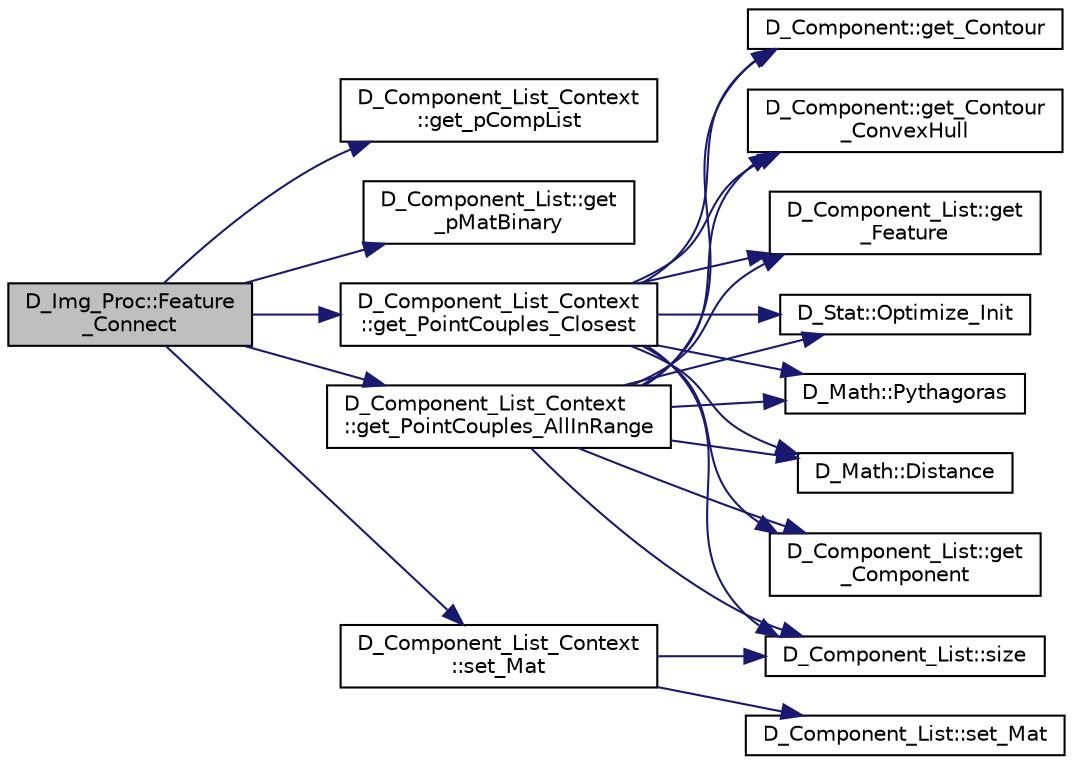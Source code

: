 digraph "D_Img_Proc::Feature_Connect"
{
 // LATEX_PDF_SIZE
  edge [fontname="Helvetica",fontsize="10",labelfontname="Helvetica",labelfontsize="10"];
  node [fontname="Helvetica",fontsize="10",shape=record];
  rankdir="LR";
  Node1 [label="D_Img_Proc::Feature\l_Connect",height=0.2,width=0.4,color="black", fillcolor="grey75", style="filled", fontcolor="black",tooltip=" "];
  Node1 -> Node2 [color="midnightblue",fontsize="10",style="solid",fontname="Helvetica"];
  Node2 [label="D_Component_List_Context\l::get_pCompList",height=0.2,width=0.4,color="black", fillcolor="white", style="filled",URL="$class_d___component___list___context.html#ae5363383c10e7cbb767d9bc0ef26f019",tooltip=" "];
  Node1 -> Node3 [color="midnightblue",fontsize="10",style="solid",fontname="Helvetica"];
  Node3 [label="D_Component_List::get\l_pMatBinary",height=0.2,width=0.4,color="black", fillcolor="white", style="filled",URL="$class_d___component___list.html#a92e89eac20d1e705f3b848110d8ebea3",tooltip=" "];
  Node1 -> Node4 [color="midnightblue",fontsize="10",style="solid",fontname="Helvetica"];
  Node4 [label="D_Component_List_Context\l::get_PointCouples_AllInRange",height=0.2,width=0.4,color="black", fillcolor="white", style="filled",URL="$class_d___component___list___context.html#aa2693a797d2a71aa8501356f415167f3",tooltip=" "];
  Node4 -> Node5 [color="midnightblue",fontsize="10",style="solid",fontname="Helvetica"];
  Node5 [label="D_Math::Distance",height=0.2,width=0.4,color="black", fillcolor="white", style="filled",URL="$class_d___math.html#ad0ba92bd6d2062cf8297b14054a6da6a",tooltip=" "];
  Node4 -> Node6 [color="midnightblue",fontsize="10",style="solid",fontname="Helvetica"];
  Node6 [label="D_Component_List::get\l_Component",height=0.2,width=0.4,color="black", fillcolor="white", style="filled",URL="$class_d___component___list.html#a3b4a2ca95e800d37848edb76c18dc9cc",tooltip=" "];
  Node4 -> Node7 [color="midnightblue",fontsize="10",style="solid",fontname="Helvetica"];
  Node7 [label="D_Component::get_Contour",height=0.2,width=0.4,color="black", fillcolor="white", style="filled",URL="$class_d___component.html#af4d590e6a8f8cffb349b2726ab69125a",tooltip=" "];
  Node4 -> Node8 [color="midnightblue",fontsize="10",style="solid",fontname="Helvetica"];
  Node8 [label="D_Component::get_Contour\l_ConvexHull",height=0.2,width=0.4,color="black", fillcolor="white", style="filled",URL="$class_d___component.html#af0ecbc4d02f46e7be83664896eeb4f87",tooltip=" "];
  Node4 -> Node9 [color="midnightblue",fontsize="10",style="solid",fontname="Helvetica"];
  Node9 [label="D_Component_List::get\l_Feature",height=0.2,width=0.4,color="black", fillcolor="white", style="filled",URL="$class_d___component___list.html#ac2d0aaf98eaa50836b2b4f9e3b7097f2",tooltip=" "];
  Node4 -> Node10 [color="midnightblue",fontsize="10",style="solid",fontname="Helvetica"];
  Node10 [label="D_Stat::Optimize_Init",height=0.2,width=0.4,color="black", fillcolor="white", style="filled",URL="$class_d___stat.html#aab9e0ac401ae70feb35acfaf42144e4e",tooltip=" "];
  Node4 -> Node11 [color="midnightblue",fontsize="10",style="solid",fontname="Helvetica"];
  Node11 [label="D_Math::Pythagoras",height=0.2,width=0.4,color="black", fillcolor="white", style="filled",URL="$class_d___math.html#ab371dcece8b3a078f250e0f9d2ff5cf5",tooltip=" "];
  Node4 -> Node12 [color="midnightblue",fontsize="10",style="solid",fontname="Helvetica"];
  Node12 [label="D_Component_List::size",height=0.2,width=0.4,color="black", fillcolor="white", style="filled",URL="$class_d___component___list.html#a39d1b2ce304399503e229f83e3f4e6f4",tooltip=" "];
  Node1 -> Node13 [color="midnightblue",fontsize="10",style="solid",fontname="Helvetica"];
  Node13 [label="D_Component_List_Context\l::get_PointCouples_Closest",height=0.2,width=0.4,color="black", fillcolor="white", style="filled",URL="$class_d___component___list___context.html#a80b1d0a6ca9b54f30ef65db5d8b75e2d",tooltip=" "];
  Node13 -> Node5 [color="midnightblue",fontsize="10",style="solid",fontname="Helvetica"];
  Node13 -> Node6 [color="midnightblue",fontsize="10",style="solid",fontname="Helvetica"];
  Node13 -> Node7 [color="midnightblue",fontsize="10",style="solid",fontname="Helvetica"];
  Node13 -> Node8 [color="midnightblue",fontsize="10",style="solid",fontname="Helvetica"];
  Node13 -> Node9 [color="midnightblue",fontsize="10",style="solid",fontname="Helvetica"];
  Node13 -> Node10 [color="midnightblue",fontsize="10",style="solid",fontname="Helvetica"];
  Node13 -> Node11 [color="midnightblue",fontsize="10",style="solid",fontname="Helvetica"];
  Node13 -> Node12 [color="midnightblue",fontsize="10",style="solid",fontname="Helvetica"];
  Node1 -> Node14 [color="midnightblue",fontsize="10",style="solid",fontname="Helvetica"];
  Node14 [label="D_Component_List_Context\l::set_Mat",height=0.2,width=0.4,color="black", fillcolor="white", style="filled",URL="$class_d___component___list___context.html#a4d54b3e813aa6cc5686cca65b7fed6ca",tooltip=" "];
  Node14 -> Node15 [color="midnightblue",fontsize="10",style="solid",fontname="Helvetica"];
  Node15 [label="D_Component_List::set_Mat",height=0.2,width=0.4,color="black", fillcolor="white", style="filled",URL="$class_d___component___list.html#ae6c31cc0df881423def2950e72306c29",tooltip=" "];
  Node14 -> Node12 [color="midnightblue",fontsize="10",style="solid",fontname="Helvetica"];
}
